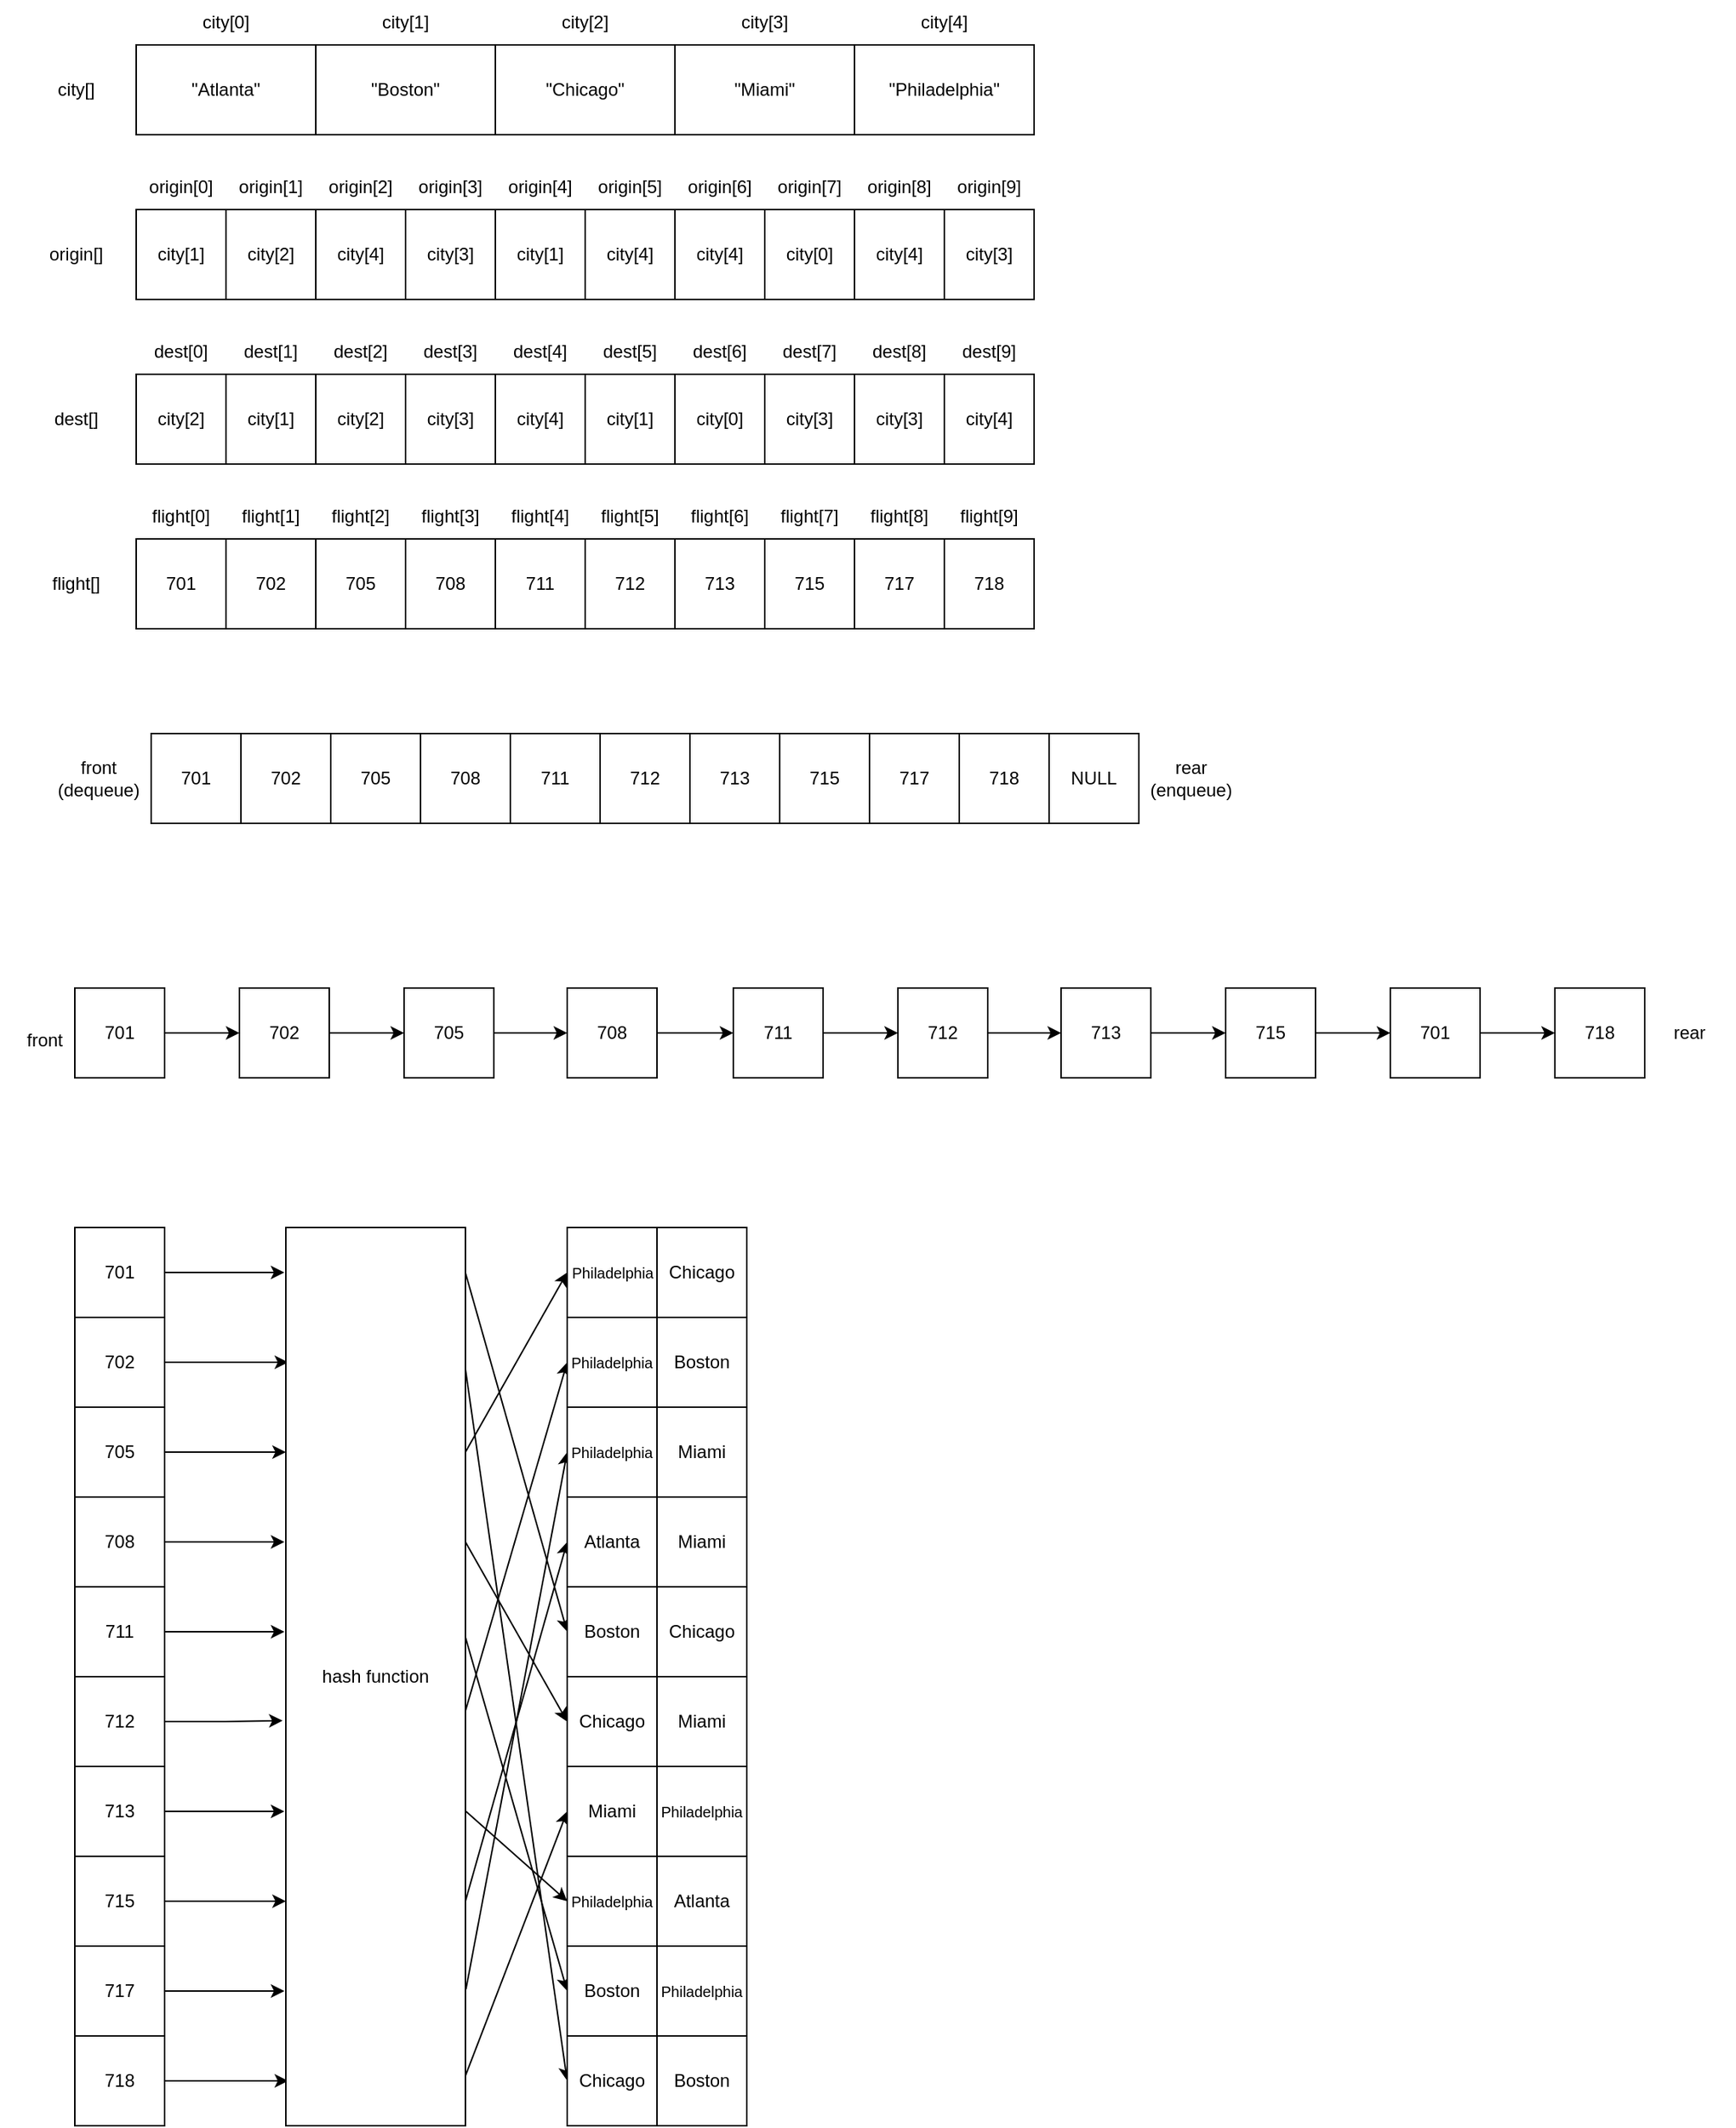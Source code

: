 <mxfile version="15.9.6" type="device"><diagram id="-8abz9UH1WK2rF_oOrv9" name="Page-1"><mxGraphModel dx="2048" dy="644" grid="1" gridSize="10" guides="1" tooltips="1" connect="1" arrows="1" fold="1" page="1" pageScale="1" pageWidth="827" pageHeight="1169" math="0" shadow="0"><root><mxCell id="0"/><mxCell id="1" parent="0"/><mxCell id="j_KGaIDkOEivpDKbReru-2" value="" style="rounded=0;whiteSpace=wrap;html=1;" parent="1" vertex="1"><mxGeometry x="81" y="50" width="120" height="60" as="geometry"/></mxCell><mxCell id="j_KGaIDkOEivpDKbReru-3" value="&quot;Atlanta&quot;" style="rounded=0;whiteSpace=wrap;html=1;" parent="1" vertex="1"><mxGeometry x="81" y="50" width="120" height="60" as="geometry"/></mxCell><mxCell id="j_KGaIDkOEivpDKbReru-4" value="&quot;Boston&quot;" style="rounded=0;whiteSpace=wrap;html=1;" parent="1" vertex="1"><mxGeometry x="201" y="50" width="120" height="60" as="geometry"/></mxCell><mxCell id="j_KGaIDkOEivpDKbReru-5" value="&quot;Philadelphia&quot;" style="rounded=0;whiteSpace=wrap;html=1;" parent="1" vertex="1"><mxGeometry x="561" y="50" width="120" height="60" as="geometry"/></mxCell><mxCell id="j_KGaIDkOEivpDKbReru-6" value="&quot;Chicago&quot;" style="rounded=0;whiteSpace=wrap;html=1;" parent="1" vertex="1"><mxGeometry x="321" y="50" width="120" height="60" as="geometry"/></mxCell><mxCell id="j_KGaIDkOEivpDKbReru-7" value="&quot;Miami&quot;" style="rounded=0;whiteSpace=wrap;html=1;" parent="1" vertex="1"><mxGeometry x="441" y="50" width="120" height="60" as="geometry"/></mxCell><mxCell id="j_KGaIDkOEivpDKbReru-8" value="city[1]" style="rounded=0;whiteSpace=wrap;html=1;" parent="1" vertex="1"><mxGeometry x="81" y="160" width="60" height="60" as="geometry"/></mxCell><mxCell id="j_KGaIDkOEivpDKbReru-14" value="city[0]" style="text;html=1;strokeColor=none;fillColor=none;align=center;verticalAlign=middle;whiteSpace=wrap;rounded=0;" parent="1" vertex="1"><mxGeometry x="111" y="20" width="60" height="30" as="geometry"/></mxCell><mxCell id="j_KGaIDkOEivpDKbReru-15" value="city[1]" style="text;html=1;strokeColor=none;fillColor=none;align=center;verticalAlign=middle;whiteSpace=wrap;rounded=0;" parent="1" vertex="1"><mxGeometry x="231" y="20" width="60" height="30" as="geometry"/></mxCell><mxCell id="j_KGaIDkOEivpDKbReru-16" value="city[2]" style="text;html=1;strokeColor=none;fillColor=none;align=center;verticalAlign=middle;whiteSpace=wrap;rounded=0;" parent="1" vertex="1"><mxGeometry x="351" y="20" width="60" height="30" as="geometry"/></mxCell><mxCell id="j_KGaIDkOEivpDKbReru-17" value="city[3]" style="text;html=1;strokeColor=none;fillColor=none;align=center;verticalAlign=middle;whiteSpace=wrap;rounded=0;" parent="1" vertex="1"><mxGeometry x="471" y="20" width="60" height="30" as="geometry"/></mxCell><mxCell id="j_KGaIDkOEivpDKbReru-18" value="city[4]" style="text;html=1;strokeColor=none;fillColor=none;align=center;verticalAlign=middle;whiteSpace=wrap;rounded=0;" parent="1" vertex="1"><mxGeometry x="591" y="20" width="60" height="30" as="geometry"/></mxCell><mxCell id="j_KGaIDkOEivpDKbReru-19" value="city[]" style="text;html=1;strokeColor=none;fillColor=none;align=center;verticalAlign=middle;whiteSpace=wrap;rounded=0;" parent="1" vertex="1"><mxGeometry x="11" y="65" width="60" height="30" as="geometry"/></mxCell><mxCell id="j_KGaIDkOEivpDKbReru-20" value="origin[]" style="text;html=1;strokeColor=none;fillColor=none;align=center;verticalAlign=middle;whiteSpace=wrap;rounded=0;" parent="1" vertex="1"><mxGeometry x="11" y="175" width="60" height="30" as="geometry"/></mxCell><mxCell id="j_KGaIDkOEivpDKbReru-21" value="city[2]" style="rounded=0;whiteSpace=wrap;html=1;" parent="1" vertex="1"><mxGeometry x="141" y="160" width="60" height="60" as="geometry"/></mxCell><mxCell id="j_KGaIDkOEivpDKbReru-22" value="city[4]" style="rounded=0;whiteSpace=wrap;html=1;" parent="1" vertex="1"><mxGeometry x="381" y="160" width="60" height="60" as="geometry"/></mxCell><mxCell id="j_KGaIDkOEivpDKbReru-23" value="city[1]" style="rounded=0;whiteSpace=wrap;html=1;" parent="1" vertex="1"><mxGeometry x="321" y="160" width="60" height="60" as="geometry"/></mxCell><mxCell id="j_KGaIDkOEivpDKbReru-24" value="city[3]" style="rounded=0;whiteSpace=wrap;html=1;" parent="1" vertex="1"><mxGeometry x="261" y="160" width="60" height="60" as="geometry"/></mxCell><mxCell id="j_KGaIDkOEivpDKbReru-25" value="city[4]" style="rounded=0;whiteSpace=wrap;html=1;" parent="1" vertex="1"><mxGeometry x="201" y="160" width="60" height="60" as="geometry"/></mxCell><mxCell id="j_KGaIDkOEivpDKbReru-26" value="city[3]" style="rounded=0;whiteSpace=wrap;html=1;" parent="1" vertex="1"><mxGeometry x="621" y="160" width="60" height="60" as="geometry"/></mxCell><mxCell id="j_KGaIDkOEivpDKbReru-27" value="city[4]" style="rounded=0;whiteSpace=wrap;html=1;" parent="1" vertex="1"><mxGeometry x="561" y="160" width="60" height="60" as="geometry"/></mxCell><mxCell id="j_KGaIDkOEivpDKbReru-28" value="city[0]" style="rounded=0;whiteSpace=wrap;html=1;" parent="1" vertex="1"><mxGeometry x="501" y="160" width="60" height="60" as="geometry"/></mxCell><mxCell id="j_KGaIDkOEivpDKbReru-29" value="city[4]" style="rounded=0;whiteSpace=wrap;html=1;" parent="1" vertex="1"><mxGeometry x="441" y="160" width="60" height="60" as="geometry"/></mxCell><mxCell id="j_KGaIDkOEivpDKbReru-30" value="city[2]" style="rounded=0;whiteSpace=wrap;html=1;" parent="1" vertex="1"><mxGeometry x="81" y="270" width="60" height="60" as="geometry"/></mxCell><mxCell id="j_KGaIDkOEivpDKbReru-31" value="dest[]" style="text;html=1;strokeColor=none;fillColor=none;align=center;verticalAlign=middle;whiteSpace=wrap;rounded=0;" parent="1" vertex="1"><mxGeometry x="11" y="285" width="60" height="30" as="geometry"/></mxCell><mxCell id="j_KGaIDkOEivpDKbReru-32" value="city[1]" style="rounded=0;whiteSpace=wrap;html=1;" parent="1" vertex="1"><mxGeometry x="141" y="270" width="60" height="60" as="geometry"/></mxCell><mxCell id="j_KGaIDkOEivpDKbReru-33" value="city[1]" style="rounded=0;whiteSpace=wrap;html=1;" parent="1" vertex="1"><mxGeometry x="381" y="270" width="60" height="60" as="geometry"/></mxCell><mxCell id="j_KGaIDkOEivpDKbReru-34" value="city[4]" style="rounded=0;whiteSpace=wrap;html=1;" parent="1" vertex="1"><mxGeometry x="321" y="270" width="60" height="60" as="geometry"/></mxCell><mxCell id="j_KGaIDkOEivpDKbReru-35" value="city[3]" style="rounded=0;whiteSpace=wrap;html=1;" parent="1" vertex="1"><mxGeometry x="261" y="270" width="60" height="60" as="geometry"/></mxCell><mxCell id="j_KGaIDkOEivpDKbReru-36" value="city[2]" style="rounded=0;whiteSpace=wrap;html=1;" parent="1" vertex="1"><mxGeometry x="201" y="270" width="60" height="60" as="geometry"/></mxCell><mxCell id="j_KGaIDkOEivpDKbReru-37" value="city[4]" style="rounded=0;whiteSpace=wrap;html=1;" parent="1" vertex="1"><mxGeometry x="621" y="270" width="60" height="60" as="geometry"/></mxCell><mxCell id="j_KGaIDkOEivpDKbReru-38" value="city[3]" style="rounded=0;whiteSpace=wrap;html=1;" parent="1" vertex="1"><mxGeometry x="561" y="270" width="60" height="60" as="geometry"/></mxCell><mxCell id="j_KGaIDkOEivpDKbReru-39" value="city[3]" style="rounded=0;whiteSpace=wrap;html=1;" parent="1" vertex="1"><mxGeometry x="501" y="270" width="60" height="60" as="geometry"/></mxCell><mxCell id="j_KGaIDkOEivpDKbReru-40" value="city[0]" style="rounded=0;whiteSpace=wrap;html=1;" parent="1" vertex="1"><mxGeometry x="441" y="270" width="60" height="60" as="geometry"/></mxCell><mxCell id="j_KGaIDkOEivpDKbReru-41" value="701" style="rounded=0;whiteSpace=wrap;html=1;" parent="1" vertex="1"><mxGeometry x="81" y="380" width="60" height="60" as="geometry"/></mxCell><mxCell id="j_KGaIDkOEivpDKbReru-42" value="flight[]" style="text;html=1;strokeColor=none;fillColor=none;align=center;verticalAlign=middle;whiteSpace=wrap;rounded=0;" parent="1" vertex="1"><mxGeometry x="6" y="395" width="70" height="30" as="geometry"/></mxCell><mxCell id="j_KGaIDkOEivpDKbReru-43" value="702" style="rounded=0;whiteSpace=wrap;html=1;" parent="1" vertex="1"><mxGeometry x="141" y="380" width="60" height="60" as="geometry"/></mxCell><mxCell id="j_KGaIDkOEivpDKbReru-44" value="712" style="rounded=0;whiteSpace=wrap;html=1;" parent="1" vertex="1"><mxGeometry x="381" y="380" width="60" height="60" as="geometry"/></mxCell><mxCell id="j_KGaIDkOEivpDKbReru-45" value="711" style="rounded=0;whiteSpace=wrap;html=1;" parent="1" vertex="1"><mxGeometry x="321" y="380" width="60" height="60" as="geometry"/></mxCell><mxCell id="j_KGaIDkOEivpDKbReru-46" value="708" style="rounded=0;whiteSpace=wrap;html=1;" parent="1" vertex="1"><mxGeometry x="261" y="380" width="60" height="60" as="geometry"/></mxCell><mxCell id="j_KGaIDkOEivpDKbReru-47" value="705" style="rounded=0;whiteSpace=wrap;html=1;" parent="1" vertex="1"><mxGeometry x="201" y="380" width="60" height="60" as="geometry"/></mxCell><mxCell id="j_KGaIDkOEivpDKbReru-48" value="718" style="rounded=0;whiteSpace=wrap;html=1;" parent="1" vertex="1"><mxGeometry x="621" y="380" width="60" height="60" as="geometry"/></mxCell><mxCell id="j_KGaIDkOEivpDKbReru-49" value="717" style="rounded=0;whiteSpace=wrap;html=1;" parent="1" vertex="1"><mxGeometry x="561" y="380" width="60" height="60" as="geometry"/></mxCell><mxCell id="j_KGaIDkOEivpDKbReru-50" value="715" style="rounded=0;whiteSpace=wrap;html=1;" parent="1" vertex="1"><mxGeometry x="501" y="380" width="60" height="60" as="geometry"/></mxCell><mxCell id="j_KGaIDkOEivpDKbReru-51" value="713" style="rounded=0;whiteSpace=wrap;html=1;" parent="1" vertex="1"><mxGeometry x="441" y="380" width="60" height="60" as="geometry"/></mxCell><mxCell id="j_KGaIDkOEivpDKbReru-52" value="origin[0]" style="text;html=1;strokeColor=none;fillColor=none;align=center;verticalAlign=middle;whiteSpace=wrap;rounded=0;" parent="1" vertex="1"><mxGeometry x="81" y="130" width="60" height="30" as="geometry"/></mxCell><mxCell id="j_KGaIDkOEivpDKbReru-54" value="origin[1]" style="text;html=1;strokeColor=none;fillColor=none;align=center;verticalAlign=middle;whiteSpace=wrap;rounded=0;" parent="1" vertex="1"><mxGeometry x="141" y="130" width="60" height="30" as="geometry"/></mxCell><mxCell id="j_KGaIDkOEivpDKbReru-55" value="origin[2]" style="text;html=1;strokeColor=none;fillColor=none;align=center;verticalAlign=middle;whiteSpace=wrap;rounded=0;" parent="1" vertex="1"><mxGeometry x="201" y="130" width="60" height="30" as="geometry"/></mxCell><mxCell id="j_KGaIDkOEivpDKbReru-56" value="origin[3]" style="text;html=1;strokeColor=none;fillColor=none;align=center;verticalAlign=middle;whiteSpace=wrap;rounded=0;" parent="1" vertex="1"><mxGeometry x="261" y="130" width="60" height="30" as="geometry"/></mxCell><mxCell id="j_KGaIDkOEivpDKbReru-57" value="origin[4]" style="text;html=1;strokeColor=none;fillColor=none;align=center;verticalAlign=middle;whiteSpace=wrap;rounded=0;" parent="1" vertex="1"><mxGeometry x="321" y="130" width="60" height="30" as="geometry"/></mxCell><mxCell id="j_KGaIDkOEivpDKbReru-58" value="origin[5]" style="text;html=1;strokeColor=none;fillColor=none;align=center;verticalAlign=middle;whiteSpace=wrap;rounded=0;" parent="1" vertex="1"><mxGeometry x="381" y="130" width="60" height="30" as="geometry"/></mxCell><mxCell id="j_KGaIDkOEivpDKbReru-59" value="origin[6]" style="text;html=1;strokeColor=none;fillColor=none;align=center;verticalAlign=middle;whiteSpace=wrap;rounded=0;" parent="1" vertex="1"><mxGeometry x="441" y="130" width="60" height="30" as="geometry"/></mxCell><mxCell id="j_KGaIDkOEivpDKbReru-60" value="origin[7]" style="text;html=1;strokeColor=none;fillColor=none;align=center;verticalAlign=middle;whiteSpace=wrap;rounded=0;" parent="1" vertex="1"><mxGeometry x="501" y="130" width="60" height="30" as="geometry"/></mxCell><mxCell id="j_KGaIDkOEivpDKbReru-61" value="origin[8]" style="text;html=1;strokeColor=none;fillColor=none;align=center;verticalAlign=middle;whiteSpace=wrap;rounded=0;" parent="1" vertex="1"><mxGeometry x="561" y="130" width="60" height="30" as="geometry"/></mxCell><mxCell id="j_KGaIDkOEivpDKbReru-62" value="origin[9]" style="text;html=1;strokeColor=none;fillColor=none;align=center;verticalAlign=middle;whiteSpace=wrap;rounded=0;" parent="1" vertex="1"><mxGeometry x="621" y="130" width="60" height="30" as="geometry"/></mxCell><mxCell id="j_KGaIDkOEivpDKbReru-63" value="dest[0]" style="text;html=1;strokeColor=none;fillColor=none;align=center;verticalAlign=middle;whiteSpace=wrap;rounded=0;" parent="1" vertex="1"><mxGeometry x="81" y="240" width="60" height="30" as="geometry"/></mxCell><mxCell id="j_KGaIDkOEivpDKbReru-67" value="dest[1]" style="text;html=1;strokeColor=none;fillColor=none;align=center;verticalAlign=middle;whiteSpace=wrap;rounded=0;" parent="1" vertex="1"><mxGeometry x="141" y="240" width="60" height="30" as="geometry"/></mxCell><mxCell id="j_KGaIDkOEivpDKbReru-68" value="dest[2]" style="text;html=1;strokeColor=none;fillColor=none;align=center;verticalAlign=middle;whiteSpace=wrap;rounded=0;" parent="1" vertex="1"><mxGeometry x="201" y="240" width="60" height="30" as="geometry"/></mxCell><mxCell id="j_KGaIDkOEivpDKbReru-69" value="dest[3]" style="text;html=1;strokeColor=none;fillColor=none;align=center;verticalAlign=middle;whiteSpace=wrap;rounded=0;" parent="1" vertex="1"><mxGeometry x="261" y="240" width="60" height="30" as="geometry"/></mxCell><mxCell id="j_KGaIDkOEivpDKbReru-70" value="dest[4]" style="text;html=1;strokeColor=none;fillColor=none;align=center;verticalAlign=middle;whiteSpace=wrap;rounded=0;" parent="1" vertex="1"><mxGeometry x="321" y="240" width="60" height="30" as="geometry"/></mxCell><mxCell id="j_KGaIDkOEivpDKbReru-71" value="dest[5]" style="text;html=1;strokeColor=none;fillColor=none;align=center;verticalAlign=middle;whiteSpace=wrap;rounded=0;" parent="1" vertex="1"><mxGeometry x="381" y="240" width="60" height="30" as="geometry"/></mxCell><mxCell id="j_KGaIDkOEivpDKbReru-72" value="dest[6]" style="text;html=1;strokeColor=none;fillColor=none;align=center;verticalAlign=middle;whiteSpace=wrap;rounded=0;" parent="1" vertex="1"><mxGeometry x="441" y="240" width="60" height="30" as="geometry"/></mxCell><mxCell id="j_KGaIDkOEivpDKbReru-73" value="dest[7]" style="text;html=1;strokeColor=none;fillColor=none;align=center;verticalAlign=middle;whiteSpace=wrap;rounded=0;" parent="1" vertex="1"><mxGeometry x="501" y="240" width="60" height="30" as="geometry"/></mxCell><mxCell id="j_KGaIDkOEivpDKbReru-74" value="dest[8]" style="text;html=1;strokeColor=none;fillColor=none;align=center;verticalAlign=middle;whiteSpace=wrap;rounded=0;" parent="1" vertex="1"><mxGeometry x="561" y="240" width="60" height="30" as="geometry"/></mxCell><mxCell id="j_KGaIDkOEivpDKbReru-75" value="dest[9]" style="text;html=1;strokeColor=none;fillColor=none;align=center;verticalAlign=middle;whiteSpace=wrap;rounded=0;" parent="1" vertex="1"><mxGeometry x="621" y="240" width="60" height="30" as="geometry"/></mxCell><mxCell id="j_KGaIDkOEivpDKbReru-76" value="flight[0]" style="text;html=1;strokeColor=none;fillColor=none;align=center;verticalAlign=middle;whiteSpace=wrap;rounded=0;" parent="1" vertex="1"><mxGeometry x="81" y="350" width="60" height="30" as="geometry"/></mxCell><mxCell id="j_KGaIDkOEivpDKbReru-78" value="flight[1]" style="text;html=1;strokeColor=none;fillColor=none;align=center;verticalAlign=middle;whiteSpace=wrap;rounded=0;" parent="1" vertex="1"><mxGeometry x="141" y="350" width="60" height="30" as="geometry"/></mxCell><mxCell id="j_KGaIDkOEivpDKbReru-79" value="flight[2]" style="text;html=1;strokeColor=none;fillColor=none;align=center;verticalAlign=middle;whiteSpace=wrap;rounded=0;" parent="1" vertex="1"><mxGeometry x="201" y="350" width="60" height="30" as="geometry"/></mxCell><mxCell id="j_KGaIDkOEivpDKbReru-80" value="flight[3]" style="text;html=1;strokeColor=none;fillColor=none;align=center;verticalAlign=middle;whiteSpace=wrap;rounded=0;" parent="1" vertex="1"><mxGeometry x="261" y="350" width="60" height="30" as="geometry"/></mxCell><mxCell id="j_KGaIDkOEivpDKbReru-81" value="flight[4]" style="text;html=1;strokeColor=none;fillColor=none;align=center;verticalAlign=middle;whiteSpace=wrap;rounded=0;" parent="1" vertex="1"><mxGeometry x="321" y="350" width="60" height="30" as="geometry"/></mxCell><mxCell id="j_KGaIDkOEivpDKbReru-82" value="flight[5]" style="text;html=1;strokeColor=none;fillColor=none;align=center;verticalAlign=middle;whiteSpace=wrap;rounded=0;" parent="1" vertex="1"><mxGeometry x="381" y="350" width="60" height="30" as="geometry"/></mxCell><mxCell id="j_KGaIDkOEivpDKbReru-83" value="flight[6]" style="text;html=1;strokeColor=none;fillColor=none;align=center;verticalAlign=middle;whiteSpace=wrap;rounded=0;" parent="1" vertex="1"><mxGeometry x="441" y="350" width="60" height="30" as="geometry"/></mxCell><mxCell id="j_KGaIDkOEivpDKbReru-84" value="flight[7]" style="text;html=1;strokeColor=none;fillColor=none;align=center;verticalAlign=middle;whiteSpace=wrap;rounded=0;" parent="1" vertex="1"><mxGeometry x="501" y="350" width="60" height="30" as="geometry"/></mxCell><mxCell id="j_KGaIDkOEivpDKbReru-85" value="flight[8]" style="text;html=1;strokeColor=none;fillColor=none;align=center;verticalAlign=middle;whiteSpace=wrap;rounded=0;" parent="1" vertex="1"><mxGeometry x="561" y="350" width="60" height="30" as="geometry"/></mxCell><mxCell id="j_KGaIDkOEivpDKbReru-86" value="flight[9]" style="text;html=1;strokeColor=none;fillColor=none;align=center;verticalAlign=middle;whiteSpace=wrap;rounded=0;" parent="1" vertex="1"><mxGeometry x="621" y="350" width="60" height="30" as="geometry"/></mxCell><mxCell id="j_KGaIDkOEivpDKbReru-97" value="front&lt;br&gt;(dequeue)" style="text;html=1;strokeColor=none;fillColor=none;align=center;verticalAlign=middle;whiteSpace=wrap;rounded=0;" parent="1" vertex="1"><mxGeometry x="21" y="525" width="70" height="30" as="geometry"/></mxCell><mxCell id="j_KGaIDkOEivpDKbReru-98" value="rear&lt;br&gt;(enqueue)" style="text;html=1;strokeColor=none;fillColor=none;align=center;verticalAlign=middle;whiteSpace=wrap;rounded=0;" parent="1" vertex="1"><mxGeometry x="751" y="525" width="70" height="30" as="geometry"/></mxCell><mxCell id="j_KGaIDkOEivpDKbReru-99" value="701" style="rounded=0;whiteSpace=wrap;html=1;" parent="1" vertex="1"><mxGeometry x="91" y="510" width="60" height="60" as="geometry"/></mxCell><mxCell id="j_KGaIDkOEivpDKbReru-100" value="702" style="rounded=0;whiteSpace=wrap;html=1;" parent="1" vertex="1"><mxGeometry x="151" y="510" width="60" height="60" as="geometry"/></mxCell><mxCell id="j_KGaIDkOEivpDKbReru-101" value="705" style="rounded=0;whiteSpace=wrap;html=1;" parent="1" vertex="1"><mxGeometry x="211" y="510" width="60" height="60" as="geometry"/></mxCell><mxCell id="j_KGaIDkOEivpDKbReru-102" value="708" style="rounded=0;whiteSpace=wrap;html=1;" parent="1" vertex="1"><mxGeometry x="271" y="510" width="60" height="60" as="geometry"/></mxCell><mxCell id="j_KGaIDkOEivpDKbReru-103" value="711" style="rounded=0;whiteSpace=wrap;html=1;" parent="1" vertex="1"><mxGeometry x="331" y="510" width="60" height="60" as="geometry"/></mxCell><mxCell id="j_KGaIDkOEivpDKbReru-104" value="712" style="rounded=0;whiteSpace=wrap;html=1;" parent="1" vertex="1"><mxGeometry x="391" y="510" width="60" height="60" as="geometry"/></mxCell><mxCell id="j_KGaIDkOEivpDKbReru-105" value="713" style="rounded=0;whiteSpace=wrap;html=1;" parent="1" vertex="1"><mxGeometry x="451" y="510" width="60" height="60" as="geometry"/></mxCell><mxCell id="j_KGaIDkOEivpDKbReru-106" value="715" style="rounded=0;whiteSpace=wrap;html=1;" parent="1" vertex="1"><mxGeometry x="511" y="510" width="60" height="60" as="geometry"/></mxCell><mxCell id="j_KGaIDkOEivpDKbReru-107" value="717" style="rounded=0;whiteSpace=wrap;html=1;" parent="1" vertex="1"><mxGeometry x="571" y="510" width="60" height="60" as="geometry"/></mxCell><mxCell id="j_KGaIDkOEivpDKbReru-108" value="718" style="rounded=0;whiteSpace=wrap;html=1;" parent="1" vertex="1"><mxGeometry x="631" y="510" width="60" height="60" as="geometry"/></mxCell><mxCell id="j_KGaIDkOEivpDKbReru-110" value="NULL" style="rounded=0;whiteSpace=wrap;html=1;" parent="1" vertex="1"><mxGeometry x="691" y="510" width="60" height="60" as="geometry"/></mxCell><mxCell id="7WxHAttSqqaGpUfLuNdT-14" style="edgeStyle=orthogonalEdgeStyle;rounded=0;orthogonalLoop=1;jettySize=auto;html=1;entryX=0;entryY=0.5;entryDx=0;entryDy=0;" edge="1" parent="1" source="7WxHAttSqqaGpUfLuNdT-1" target="7WxHAttSqqaGpUfLuNdT-6"><mxGeometry relative="1" as="geometry"/></mxCell><mxCell id="7WxHAttSqqaGpUfLuNdT-1" value="701" style="rounded=0;whiteSpace=wrap;html=1;" vertex="1" parent="1"><mxGeometry x="40" y="680" width="60" height="60" as="geometry"/></mxCell><mxCell id="7WxHAttSqqaGpUfLuNdT-2" value="718" style="rounded=0;whiteSpace=wrap;html=1;" vertex="1" parent="1"><mxGeometry x="1029" y="680" width="60" height="60" as="geometry"/></mxCell><mxCell id="7WxHAttSqqaGpUfLuNdT-23" style="edgeStyle=orthogonalEdgeStyle;rounded=0;orthogonalLoop=1;jettySize=auto;html=1;entryX=0;entryY=0.5;entryDx=0;entryDy=0;" edge="1" parent="1" source="7WxHAttSqqaGpUfLuNdT-3" target="7WxHAttSqqaGpUfLuNdT-2"><mxGeometry relative="1" as="geometry"/></mxCell><mxCell id="7WxHAttSqqaGpUfLuNdT-3" value="701" style="rounded=0;whiteSpace=wrap;html=1;" vertex="1" parent="1"><mxGeometry x="919" y="680" width="60" height="60" as="geometry"/></mxCell><mxCell id="7WxHAttSqqaGpUfLuNdT-21" style="edgeStyle=orthogonalEdgeStyle;rounded=0;orthogonalLoop=1;jettySize=auto;html=1;entryX=0;entryY=0.5;entryDx=0;entryDy=0;" edge="1" parent="1" source="7WxHAttSqqaGpUfLuNdT-4" target="7WxHAttSqqaGpUfLuNdT-3"><mxGeometry relative="1" as="geometry"/></mxCell><mxCell id="7WxHAttSqqaGpUfLuNdT-4" value="715" style="rounded=0;whiteSpace=wrap;html=1;" vertex="1" parent="1"><mxGeometry x="809" y="680" width="60" height="60" as="geometry"/></mxCell><mxCell id="7WxHAttSqqaGpUfLuNdT-20" style="edgeStyle=orthogonalEdgeStyle;rounded=0;orthogonalLoop=1;jettySize=auto;html=1;entryX=0;entryY=0.5;entryDx=0;entryDy=0;" edge="1" parent="1" source="7WxHAttSqqaGpUfLuNdT-5" target="7WxHAttSqqaGpUfLuNdT-4"><mxGeometry relative="1" as="geometry"/></mxCell><mxCell id="7WxHAttSqqaGpUfLuNdT-5" value="713" style="rounded=0;whiteSpace=wrap;html=1;" vertex="1" parent="1"><mxGeometry x="699" y="680" width="60" height="60" as="geometry"/></mxCell><mxCell id="7WxHAttSqqaGpUfLuNdT-15" style="edgeStyle=orthogonalEdgeStyle;rounded=0;orthogonalLoop=1;jettySize=auto;html=1;entryX=0;entryY=0.5;entryDx=0;entryDy=0;" edge="1" parent="1" source="7WxHAttSqqaGpUfLuNdT-6" target="7WxHAttSqqaGpUfLuNdT-10"><mxGeometry relative="1" as="geometry"/></mxCell><mxCell id="7WxHAttSqqaGpUfLuNdT-6" value="702" style="rounded=0;whiteSpace=wrap;html=1;" vertex="1" parent="1"><mxGeometry x="150" y="680" width="60" height="60" as="geometry"/></mxCell><mxCell id="7WxHAttSqqaGpUfLuNdT-19" style="edgeStyle=orthogonalEdgeStyle;rounded=0;orthogonalLoop=1;jettySize=auto;html=1;entryX=0;entryY=0.5;entryDx=0;entryDy=0;" edge="1" parent="1" source="7WxHAttSqqaGpUfLuNdT-7" target="7WxHAttSqqaGpUfLuNdT-5"><mxGeometry relative="1" as="geometry"/></mxCell><mxCell id="7WxHAttSqqaGpUfLuNdT-7" value="712" style="rounded=0;whiteSpace=wrap;html=1;" vertex="1" parent="1"><mxGeometry x="590" y="680" width="60" height="60" as="geometry"/></mxCell><mxCell id="7WxHAttSqqaGpUfLuNdT-22" style="edgeStyle=orthogonalEdgeStyle;rounded=0;orthogonalLoop=1;jettySize=auto;html=1;entryX=0;entryY=0.5;entryDx=0;entryDy=0;" edge="1" parent="1" source="7WxHAttSqqaGpUfLuNdT-8" target="7WxHAttSqqaGpUfLuNdT-7"><mxGeometry relative="1" as="geometry"/></mxCell><mxCell id="7WxHAttSqqaGpUfLuNdT-8" value="711" style="rounded=0;whiteSpace=wrap;html=1;" vertex="1" parent="1"><mxGeometry x="480" y="680" width="60" height="60" as="geometry"/></mxCell><mxCell id="7WxHAttSqqaGpUfLuNdT-17" style="edgeStyle=orthogonalEdgeStyle;rounded=0;orthogonalLoop=1;jettySize=auto;html=1;" edge="1" parent="1" source="7WxHAttSqqaGpUfLuNdT-9" target="7WxHAttSqqaGpUfLuNdT-8"><mxGeometry relative="1" as="geometry"/></mxCell><mxCell id="7WxHAttSqqaGpUfLuNdT-9" value="708" style="rounded=0;whiteSpace=wrap;html=1;" vertex="1" parent="1"><mxGeometry x="369" y="680" width="60" height="60" as="geometry"/></mxCell><mxCell id="7WxHAttSqqaGpUfLuNdT-16" style="edgeStyle=orthogonalEdgeStyle;rounded=0;orthogonalLoop=1;jettySize=auto;html=1;entryX=0;entryY=0.5;entryDx=0;entryDy=0;" edge="1" parent="1" source="7WxHAttSqqaGpUfLuNdT-10" target="7WxHAttSqqaGpUfLuNdT-9"><mxGeometry relative="1" as="geometry"/></mxCell><mxCell id="7WxHAttSqqaGpUfLuNdT-10" value="705" style="rounded=0;whiteSpace=wrap;html=1;" vertex="1" parent="1"><mxGeometry x="260" y="680" width="60" height="60" as="geometry"/></mxCell><mxCell id="7WxHAttSqqaGpUfLuNdT-24" value="front" style="text;html=1;strokeColor=none;fillColor=none;align=center;verticalAlign=middle;whiteSpace=wrap;rounded=0;" vertex="1" parent="1"><mxGeometry x="-10" y="700" width="60" height="30" as="geometry"/></mxCell><mxCell id="7WxHAttSqqaGpUfLuNdT-25" value="rear" style="text;html=1;strokeColor=none;fillColor=none;align=center;verticalAlign=middle;whiteSpace=wrap;rounded=0;" vertex="1" parent="1"><mxGeometry x="1089" y="695" width="60" height="30" as="geometry"/></mxCell><mxCell id="7WxHAttSqqaGpUfLuNdT-60" style="edgeStyle=orthogonalEdgeStyle;rounded=0;orthogonalLoop=1;jettySize=auto;html=1;fontSize=10;" edge="1" parent="1" source="7WxHAttSqqaGpUfLuNdT-29"><mxGeometry relative="1" as="geometry"><mxPoint x="180" y="870" as="targetPoint"/></mxGeometry></mxCell><mxCell id="7WxHAttSqqaGpUfLuNdT-29" value="701" style="rounded=0;whiteSpace=wrap;html=1;" vertex="1" parent="1"><mxGeometry x="40" y="840" width="60" height="60" as="geometry"/></mxCell><mxCell id="7WxHAttSqqaGpUfLuNdT-69" style="edgeStyle=orthogonalEdgeStyle;rounded=0;orthogonalLoop=1;jettySize=auto;html=1;entryX=0.013;entryY=0.95;entryDx=0;entryDy=0;entryPerimeter=0;fontSize=10;" edge="1" parent="1" source="7WxHAttSqqaGpUfLuNdT-30" target="7WxHAttSqqaGpUfLuNdT-39"><mxGeometry relative="1" as="geometry"/></mxCell><mxCell id="7WxHAttSqqaGpUfLuNdT-30" value="718" style="rounded=0;whiteSpace=wrap;html=1;" vertex="1" parent="1"><mxGeometry x="40" y="1380" width="60" height="60" as="geometry"/></mxCell><mxCell id="7WxHAttSqqaGpUfLuNdT-68" style="edgeStyle=orthogonalEdgeStyle;rounded=0;orthogonalLoop=1;jettySize=auto;html=1;entryX=-0.008;entryY=0.85;entryDx=0;entryDy=0;entryPerimeter=0;fontSize=10;" edge="1" parent="1" source="7WxHAttSqqaGpUfLuNdT-31" target="7WxHAttSqqaGpUfLuNdT-39"><mxGeometry relative="1" as="geometry"/></mxCell><mxCell id="7WxHAttSqqaGpUfLuNdT-31" value="717" style="rounded=0;whiteSpace=wrap;html=1;" vertex="1" parent="1"><mxGeometry x="40" y="1320" width="60" height="60" as="geometry"/></mxCell><mxCell id="7WxHAttSqqaGpUfLuNdT-67" style="edgeStyle=orthogonalEdgeStyle;rounded=0;orthogonalLoop=1;jettySize=auto;html=1;entryX=0;entryY=0.75;entryDx=0;entryDy=0;fontSize=10;" edge="1" parent="1" source="7WxHAttSqqaGpUfLuNdT-32" target="7WxHAttSqqaGpUfLuNdT-39"><mxGeometry relative="1" as="geometry"/></mxCell><mxCell id="7WxHAttSqqaGpUfLuNdT-32" value="715" style="rounded=0;whiteSpace=wrap;html=1;" vertex="1" parent="1"><mxGeometry x="40" y="1260" width="60" height="60" as="geometry"/></mxCell><mxCell id="7WxHAttSqqaGpUfLuNdT-66" style="edgeStyle=orthogonalEdgeStyle;rounded=0;orthogonalLoop=1;jettySize=auto;html=1;fontSize=10;" edge="1" parent="1" source="7WxHAttSqqaGpUfLuNdT-33"><mxGeometry relative="1" as="geometry"><mxPoint x="180" y="1230" as="targetPoint"/></mxGeometry></mxCell><mxCell id="7WxHAttSqqaGpUfLuNdT-33" value="713" style="rounded=0;whiteSpace=wrap;html=1;" vertex="1" parent="1"><mxGeometry x="40" y="1200" width="60" height="60" as="geometry"/></mxCell><mxCell id="7WxHAttSqqaGpUfLuNdT-65" style="edgeStyle=orthogonalEdgeStyle;rounded=0;orthogonalLoop=1;jettySize=auto;html=1;entryX=-0.018;entryY=0.549;entryDx=0;entryDy=0;entryPerimeter=0;fontSize=10;" edge="1" parent="1" source="7WxHAttSqqaGpUfLuNdT-34" target="7WxHAttSqqaGpUfLuNdT-39"><mxGeometry relative="1" as="geometry"/></mxCell><mxCell id="7WxHAttSqqaGpUfLuNdT-34" value="712" style="rounded=0;whiteSpace=wrap;html=1;" vertex="1" parent="1"><mxGeometry x="40" y="1140" width="60" height="60" as="geometry"/></mxCell><mxCell id="7WxHAttSqqaGpUfLuNdT-64" style="edgeStyle=orthogonalEdgeStyle;rounded=0;orthogonalLoop=1;jettySize=auto;html=1;entryX=-0.008;entryY=0.45;entryDx=0;entryDy=0;entryPerimeter=0;fontSize=10;" edge="1" parent="1" source="7WxHAttSqqaGpUfLuNdT-35" target="7WxHAttSqqaGpUfLuNdT-39"><mxGeometry relative="1" as="geometry"/></mxCell><mxCell id="7WxHAttSqqaGpUfLuNdT-35" value="711" style="rounded=0;whiteSpace=wrap;html=1;" vertex="1" parent="1"><mxGeometry x="40" y="1080" width="60" height="60" as="geometry"/></mxCell><mxCell id="7WxHAttSqqaGpUfLuNdT-63" style="edgeStyle=orthogonalEdgeStyle;rounded=0;orthogonalLoop=1;jettySize=auto;html=1;entryX=-0.008;entryY=0.35;entryDx=0;entryDy=0;entryPerimeter=0;fontSize=10;" edge="1" parent="1" source="7WxHAttSqqaGpUfLuNdT-36" target="7WxHAttSqqaGpUfLuNdT-39"><mxGeometry relative="1" as="geometry"/></mxCell><mxCell id="7WxHAttSqqaGpUfLuNdT-36" value="708" style="rounded=0;whiteSpace=wrap;html=1;" vertex="1" parent="1"><mxGeometry x="40" y="1020" width="60" height="60" as="geometry"/></mxCell><mxCell id="7WxHAttSqqaGpUfLuNdT-62" style="edgeStyle=orthogonalEdgeStyle;rounded=0;orthogonalLoop=1;jettySize=auto;html=1;entryX=0;entryY=0.25;entryDx=0;entryDy=0;fontSize=10;" edge="1" parent="1" source="7WxHAttSqqaGpUfLuNdT-37" target="7WxHAttSqqaGpUfLuNdT-39"><mxGeometry relative="1" as="geometry"/></mxCell><mxCell id="7WxHAttSqqaGpUfLuNdT-37" value="705" style="rounded=0;whiteSpace=wrap;html=1;" vertex="1" parent="1"><mxGeometry x="40" y="960" width="60" height="60" as="geometry"/></mxCell><mxCell id="7WxHAttSqqaGpUfLuNdT-61" style="edgeStyle=orthogonalEdgeStyle;rounded=0;orthogonalLoop=1;jettySize=auto;html=1;fontSize=10;entryX=0.013;entryY=0.15;entryDx=0;entryDy=0;entryPerimeter=0;" edge="1" parent="1" source="7WxHAttSqqaGpUfLuNdT-38" target="7WxHAttSqqaGpUfLuNdT-39"><mxGeometry relative="1" as="geometry"><mxPoint x="180" y="929" as="targetPoint"/></mxGeometry></mxCell><mxCell id="7WxHAttSqqaGpUfLuNdT-38" value="702" style="rounded=0;whiteSpace=wrap;html=1;" vertex="1" parent="1"><mxGeometry x="40" y="900" width="60" height="60" as="geometry"/></mxCell><mxCell id="7WxHAttSqqaGpUfLuNdT-70" style="rounded=0;orthogonalLoop=1;jettySize=auto;html=1;entryX=0;entryY=0.5;entryDx=0;entryDy=0;fontSize=10;exitX=1.001;exitY=0.051;exitDx=0;exitDy=0;exitPerimeter=0;" edge="1" parent="1" source="7WxHAttSqqaGpUfLuNdT-39" target="7WxHAttSqqaGpUfLuNdT-40"><mxGeometry relative="1" as="geometry"/></mxCell><mxCell id="7WxHAttSqqaGpUfLuNdT-71" style="rounded=0;orthogonalLoop=1;jettySize=auto;html=1;exitX=0.994;exitY=0.149;exitDx=0;exitDy=0;entryX=0;entryY=0.5;entryDx=0;entryDy=0;fontSize=10;exitPerimeter=0;" edge="1" parent="1" source="7WxHAttSqqaGpUfLuNdT-39" target="7WxHAttSqqaGpUfLuNdT-49"><mxGeometry relative="1" as="geometry"/></mxCell><mxCell id="7WxHAttSqqaGpUfLuNdT-72" style="rounded=0;orthogonalLoop=1;jettySize=auto;html=1;exitX=1;exitY=0.25;exitDx=0;exitDy=0;entryX=0;entryY=0.5;entryDx=0;entryDy=0;fontSize=10;" edge="1" parent="1" source="7WxHAttSqqaGpUfLuNdT-39" target="7WxHAttSqqaGpUfLuNdT-48"><mxGeometry relative="1" as="geometry"/></mxCell><mxCell id="7WxHAttSqqaGpUfLuNdT-73" style="rounded=0;orthogonalLoop=1;jettySize=auto;html=1;exitX=0.994;exitY=0.348;exitDx=0;exitDy=0;entryX=0;entryY=0.5;entryDx=0;entryDy=0;fontSize=10;exitPerimeter=0;" edge="1" parent="1" source="7WxHAttSqqaGpUfLuNdT-39" target="7WxHAttSqqaGpUfLuNdT-47"><mxGeometry relative="1" as="geometry"/></mxCell><mxCell id="7WxHAttSqqaGpUfLuNdT-74" style="rounded=0;orthogonalLoop=1;jettySize=auto;html=1;entryX=0;entryY=0.5;entryDx=0;entryDy=0;fontSize=10;exitX=0.997;exitY=0.454;exitDx=0;exitDy=0;exitPerimeter=0;" edge="1" parent="1" source="7WxHAttSqqaGpUfLuNdT-39" target="7WxHAttSqqaGpUfLuNdT-46"><mxGeometry relative="1" as="geometry"/></mxCell><mxCell id="7WxHAttSqqaGpUfLuNdT-76" style="rounded=0;orthogonalLoop=1;jettySize=auto;html=1;exitX=0.99;exitY=0.545;exitDx=0;exitDy=0;entryX=0;entryY=0.5;entryDx=0;entryDy=0;fontSize=10;exitPerimeter=0;" edge="1" parent="1" source="7WxHAttSqqaGpUfLuNdT-39" target="7WxHAttSqqaGpUfLuNdT-45"><mxGeometry relative="1" as="geometry"/></mxCell><mxCell id="7WxHAttSqqaGpUfLuNdT-77" style="edgeStyle=none;rounded=0;orthogonalLoop=1;jettySize=auto;html=1;exitX=1.003;exitY=0.65;exitDx=0;exitDy=0;entryX=0;entryY=0.5;entryDx=0;entryDy=0;fontSize=10;exitPerimeter=0;" edge="1" parent="1" source="7WxHAttSqqaGpUfLuNdT-39" target="7WxHAttSqqaGpUfLuNdT-44"><mxGeometry relative="1" as="geometry"/></mxCell><mxCell id="7WxHAttSqqaGpUfLuNdT-78" style="edgeStyle=none;rounded=0;orthogonalLoop=1;jettySize=auto;html=1;exitX=1;exitY=0.75;exitDx=0;exitDy=0;entryX=0;entryY=0.5;entryDx=0;entryDy=0;fontSize=10;" edge="1" parent="1" source="7WxHAttSqqaGpUfLuNdT-39" target="7WxHAttSqqaGpUfLuNdT-43"><mxGeometry relative="1" as="geometry"/></mxCell><mxCell id="7WxHAttSqqaGpUfLuNdT-79" style="edgeStyle=none;rounded=0;orthogonalLoop=1;jettySize=auto;html=1;exitX=1.003;exitY=0.848;exitDx=0;exitDy=0;entryX=0;entryY=0.5;entryDx=0;entryDy=0;fontSize=10;exitPerimeter=0;" edge="1" parent="1" source="7WxHAttSqqaGpUfLuNdT-39" target="7WxHAttSqqaGpUfLuNdT-42"><mxGeometry relative="1" as="geometry"/></mxCell><mxCell id="7WxHAttSqqaGpUfLuNdT-80" style="edgeStyle=none;rounded=0;orthogonalLoop=1;jettySize=auto;html=1;exitX=0.997;exitY=0.946;exitDx=0;exitDy=0;entryX=0;entryY=0.5;entryDx=0;entryDy=0;fontSize=10;exitPerimeter=0;" edge="1" parent="1" source="7WxHAttSqqaGpUfLuNdT-39" target="7WxHAttSqqaGpUfLuNdT-41"><mxGeometry relative="1" as="geometry"/></mxCell><mxCell id="7WxHAttSqqaGpUfLuNdT-39" value="hash function" style="rounded=0;whiteSpace=wrap;html=1;" vertex="1" parent="1"><mxGeometry x="181" y="840" width="120" height="600" as="geometry"/></mxCell><mxCell id="7WxHAttSqqaGpUfLuNdT-40" value="Boston" style="rounded=0;whiteSpace=wrap;html=1;" vertex="1" parent="1"><mxGeometry x="369" y="1080" width="60" height="60" as="geometry"/></mxCell><mxCell id="7WxHAttSqqaGpUfLuNdT-41" value="Miami" style="rounded=0;whiteSpace=wrap;html=1;" vertex="1" parent="1"><mxGeometry x="369" y="1200" width="60" height="60" as="geometry"/></mxCell><mxCell id="7WxHAttSqqaGpUfLuNdT-42" value="&lt;font style=&quot;font-size: 10px&quot;&gt;Philadelphia&lt;/font&gt;" style="rounded=0;whiteSpace=wrap;html=1;" vertex="1" parent="1"><mxGeometry x="369" y="960" width="60" height="60" as="geometry"/></mxCell><mxCell id="7WxHAttSqqaGpUfLuNdT-43" value="Atlanta" style="rounded=0;whiteSpace=wrap;html=1;" vertex="1" parent="1"><mxGeometry x="369" y="1020" width="60" height="60" as="geometry"/></mxCell><mxCell id="7WxHAttSqqaGpUfLuNdT-44" value="&lt;font style=&quot;font-size: 10px&quot;&gt;Philadelphia&lt;/font&gt;" style="rounded=0;whiteSpace=wrap;html=1;" vertex="1" parent="1"><mxGeometry x="369" y="1260" width="60" height="60" as="geometry"/></mxCell><mxCell id="7WxHAttSqqaGpUfLuNdT-45" value="&lt;font style=&quot;font-size: 10px&quot;&gt;Philadelphia&lt;/font&gt;" style="rounded=0;whiteSpace=wrap;html=1;" vertex="1" parent="1"><mxGeometry x="369" y="900" width="60" height="60" as="geometry"/></mxCell><mxCell id="7WxHAttSqqaGpUfLuNdT-46" value="Boston" style="rounded=0;whiteSpace=wrap;html=1;" vertex="1" parent="1"><mxGeometry x="369" y="1320" width="60" height="60" as="geometry"/></mxCell><mxCell id="7WxHAttSqqaGpUfLuNdT-47" value="Chicago" style="rounded=0;whiteSpace=wrap;html=1;" vertex="1" parent="1"><mxGeometry x="369" y="1140" width="60" height="60" as="geometry"/></mxCell><mxCell id="7WxHAttSqqaGpUfLuNdT-48" value="&lt;font style=&quot;font-size: 10px&quot;&gt;Philadelphia&lt;/font&gt;" style="rounded=0;whiteSpace=wrap;html=1;" vertex="1" parent="1"><mxGeometry x="369" y="840" width="61" height="60" as="geometry"/></mxCell><mxCell id="7WxHAttSqqaGpUfLuNdT-49" value="Chicago" style="rounded=0;whiteSpace=wrap;html=1;" vertex="1" parent="1"><mxGeometry x="369" y="1380" width="60" height="60" as="geometry"/></mxCell><mxCell id="7WxHAttSqqaGpUfLuNdT-50" value="Chicago" style="rounded=0;whiteSpace=wrap;html=1;" vertex="1" parent="1"><mxGeometry x="429" y="1080" width="60" height="60" as="geometry"/></mxCell><mxCell id="7WxHAttSqqaGpUfLuNdT-51" value="&lt;font style=&quot;font-size: 10px&quot;&gt;Philadelphia&lt;/font&gt;" style="rounded=0;whiteSpace=wrap;html=1;" vertex="1" parent="1"><mxGeometry x="429" y="1200" width="60" height="60" as="geometry"/></mxCell><mxCell id="7WxHAttSqqaGpUfLuNdT-52" value="Miami" style="rounded=0;whiteSpace=wrap;html=1;" vertex="1" parent="1"><mxGeometry x="429" y="960" width="60" height="60" as="geometry"/></mxCell><mxCell id="7WxHAttSqqaGpUfLuNdT-53" value="Miami" style="rounded=0;whiteSpace=wrap;html=1;" vertex="1" parent="1"><mxGeometry x="429" y="1020" width="60" height="60" as="geometry"/></mxCell><mxCell id="7WxHAttSqqaGpUfLuNdT-54" value="Atlanta" style="rounded=0;whiteSpace=wrap;html=1;" vertex="1" parent="1"><mxGeometry x="429" y="1260" width="60" height="60" as="geometry"/></mxCell><mxCell id="7WxHAttSqqaGpUfLuNdT-55" value="Boston" style="rounded=0;whiteSpace=wrap;html=1;" vertex="1" parent="1"><mxGeometry x="429" y="900" width="60" height="60" as="geometry"/></mxCell><mxCell id="7WxHAttSqqaGpUfLuNdT-56" value="&lt;font style=&quot;font-size: 10px&quot;&gt;Philadelphia&lt;/font&gt;" style="rounded=0;whiteSpace=wrap;html=1;" vertex="1" parent="1"><mxGeometry x="429" y="1320" width="60" height="60" as="geometry"/></mxCell><mxCell id="7WxHAttSqqaGpUfLuNdT-57" value="Miami" style="rounded=0;whiteSpace=wrap;html=1;" vertex="1" parent="1"><mxGeometry x="429" y="1140" width="60" height="60" as="geometry"/></mxCell><mxCell id="7WxHAttSqqaGpUfLuNdT-58" value="Chicago" style="rounded=0;whiteSpace=wrap;html=1;" vertex="1" parent="1"><mxGeometry x="429" y="840" width="60" height="60" as="geometry"/></mxCell><mxCell id="7WxHAttSqqaGpUfLuNdT-59" value="Boston" style="rounded=0;whiteSpace=wrap;html=1;" vertex="1" parent="1"><mxGeometry x="429" y="1380" width="60" height="60" as="geometry"/></mxCell></root></mxGraphModel></diagram></mxfile>